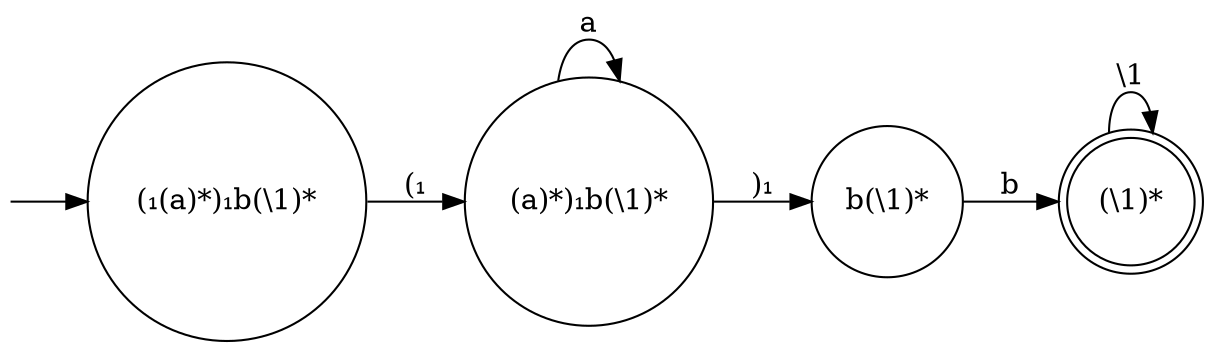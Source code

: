 digraph tmp_dfa {
  graph [
    rankdir = LR
  ];

  node [
    shape = circle
  ];

  "initial" [
    label = "",
    shape = none,
    fixedsize = true,
    width = 0,
    height = 0
  ];
  "0" [label = "(₁(a)*)₁b(\\1)*"];
  "1" [label = "(\\1)*", shape = doublecircle];
  "2" [label = "(a)*)₁b(\\1)*"];
  "3" [label = "b(\\1)*"];

  "initial" -> "0";
  "1" -> "1" [label = "\\1"];
  "3" -> "1" [label = "b"];
  "0" -> "2" [label = "(₁"];
  "2" -> "2" [label = "a"];
  "2" -> "3" [label = ")₁"];

}
